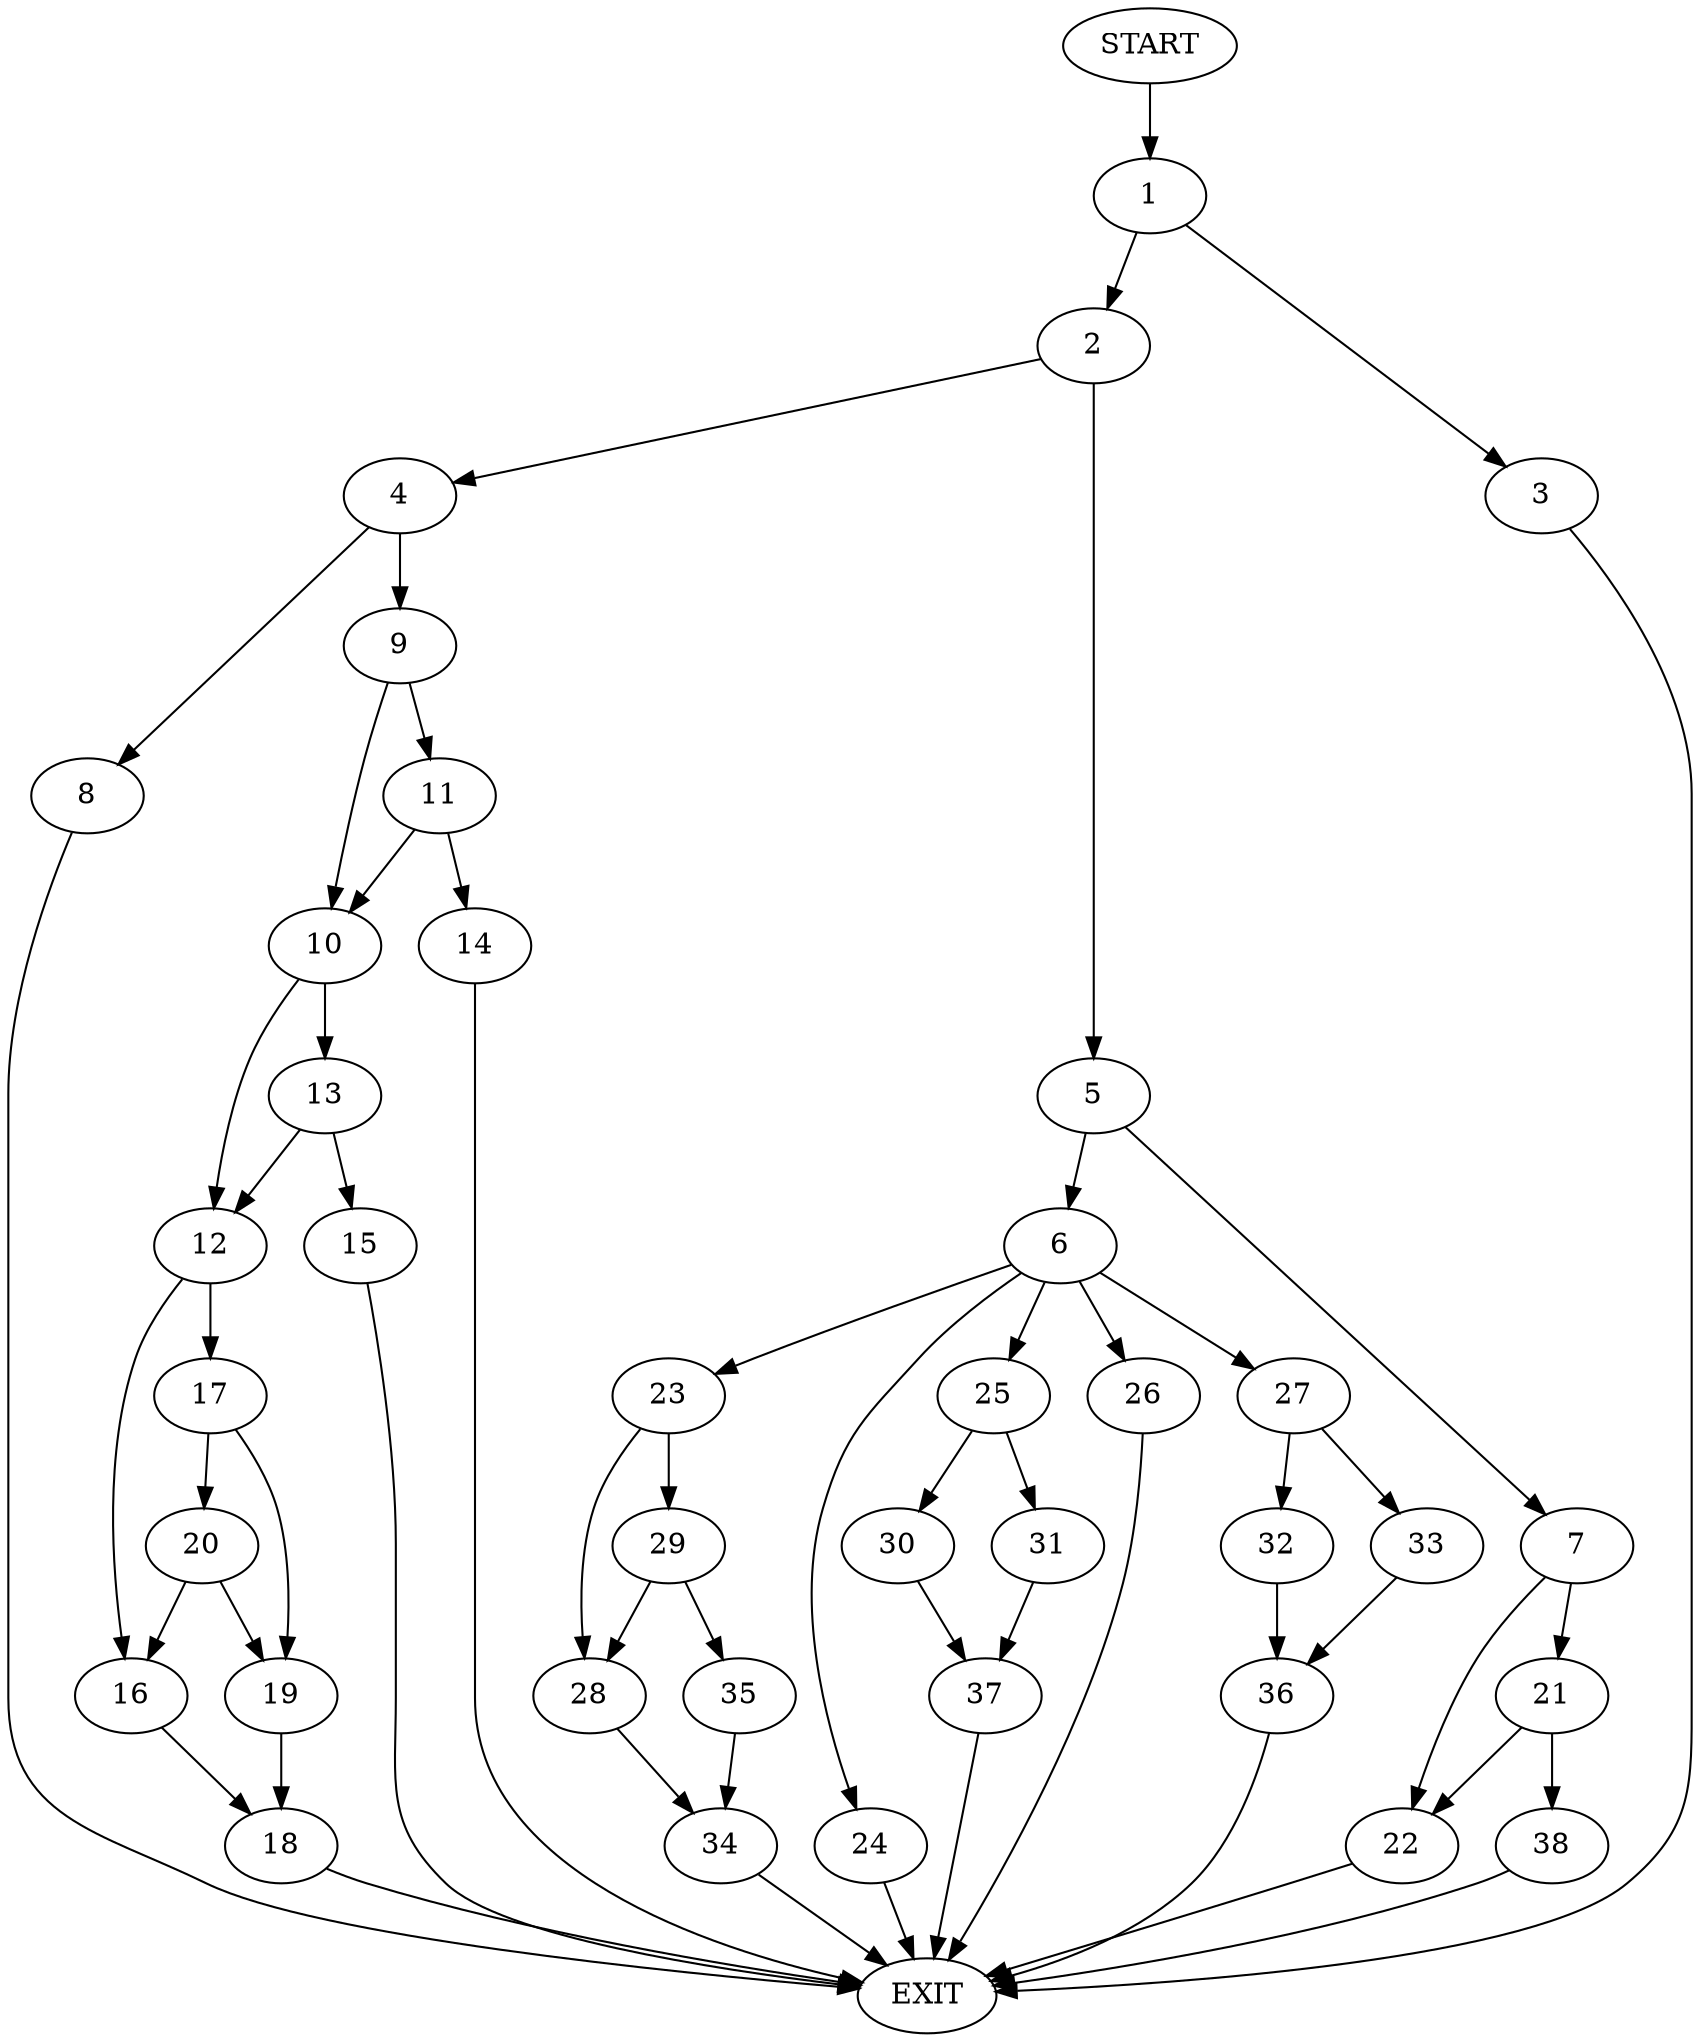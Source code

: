 digraph {
0 [label="START"]
39 [label="EXIT"]
0 -> 1
1 -> 2
1 -> 3
2 -> 4
2 -> 5
3 -> 39
5 -> 6
5 -> 7
4 -> 8
4 -> 9
9 -> 10
9 -> 11
8 -> 39
10 -> 12
10 -> 13
11 -> 10
11 -> 14
14 -> 39
13 -> 12
13 -> 15
12 -> 16
12 -> 17
15 -> 39
16 -> 18
17 -> 19
17 -> 20
19 -> 18
20 -> 19
20 -> 16
18 -> 39
7 -> 21
7 -> 22
6 -> 23
6 -> 24
6 -> 25
6 -> 26
6 -> 27
23 -> 28
23 -> 29
24 -> 39
26 -> 39
25 -> 30
25 -> 31
27 -> 32
27 -> 33
28 -> 34
29 -> 28
29 -> 35
35 -> 34
34 -> 39
32 -> 36
33 -> 36
36 -> 39
30 -> 37
31 -> 37
37 -> 39
22 -> 39
21 -> 38
21 -> 22
38 -> 39
}
